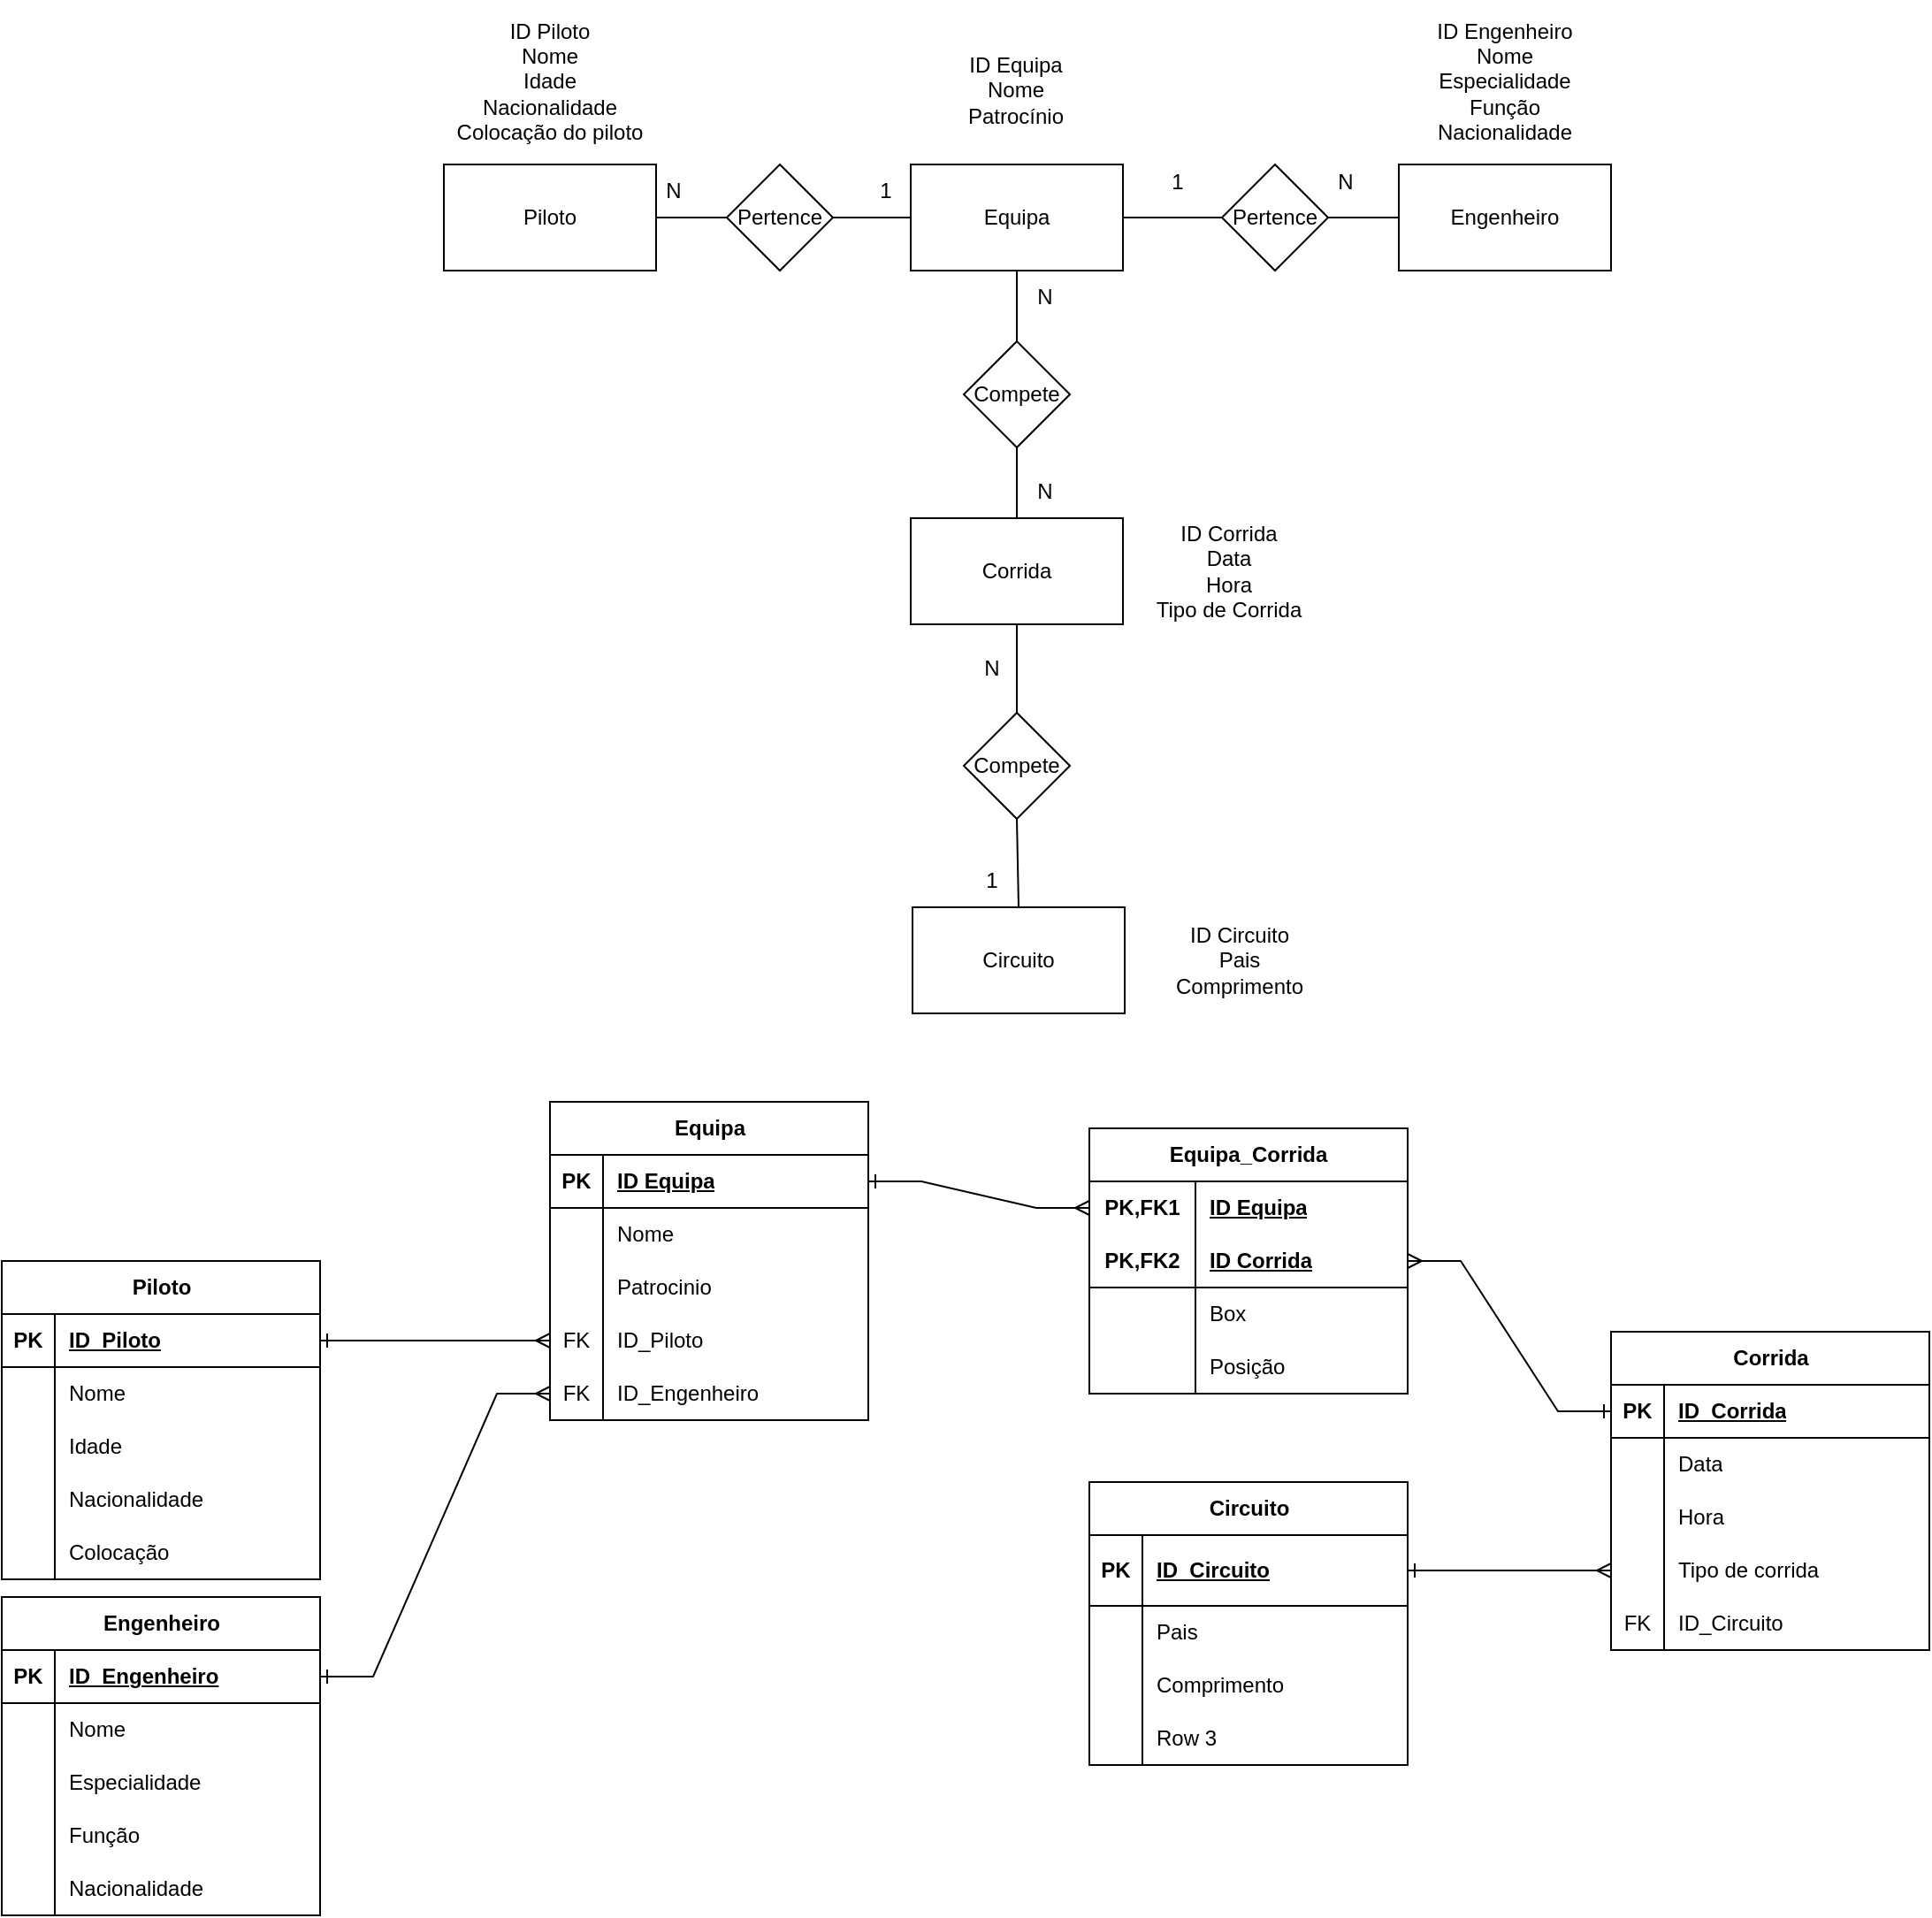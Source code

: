 <mxfile version="22.1.5" type="github">
  <diagram name="Página-1" id="63KD_Z2ERAdhirRp4aS2">
    <mxGraphModel dx="2261" dy="1919" grid="1" gridSize="10" guides="1" tooltips="1" connect="1" arrows="1" fold="1" page="1" pageScale="1" pageWidth="827" pageHeight="1169" math="0" shadow="0">
      <root>
        <mxCell id="0" />
        <mxCell id="1" parent="0" />
        <mxCell id="pCP6M3RkXM68mH_TWwvV-1" value="Engenheiro" style="rounded=0;whiteSpace=wrap;html=1;" parent="1" vertex="1">
          <mxGeometry x="630" y="40" width="120" height="60" as="geometry" />
        </mxCell>
        <mxCell id="pCP6M3RkXM68mH_TWwvV-2" value="Circuito" style="rounded=0;whiteSpace=wrap;html=1;" parent="1" vertex="1">
          <mxGeometry x="355" y="460" width="120" height="60" as="geometry" />
        </mxCell>
        <mxCell id="pCP6M3RkXM68mH_TWwvV-3" value="Equipa" style="rounded=0;whiteSpace=wrap;html=1;" parent="1" vertex="1">
          <mxGeometry x="354" y="40" width="120" height="60" as="geometry" />
        </mxCell>
        <mxCell id="pCP6M3RkXM68mH_TWwvV-4" value="Piloto" style="rounded=0;whiteSpace=wrap;html=1;" parent="1" vertex="1">
          <mxGeometry x="90" y="40" width="120" height="60" as="geometry" />
        </mxCell>
        <mxCell id="pCP6M3RkXM68mH_TWwvV-6" value="" style="endArrow=none;html=1;rounded=0;exitX=1;exitY=0.5;exitDx=0;exitDy=0;entryX=0;entryY=0.5;entryDx=0;entryDy=0;" parent="1" source="pCP6M3RkXM68mH_TWwvV-11" target="pCP6M3RkXM68mH_TWwvV-3" edge="1">
          <mxGeometry width="50" height="50" relative="1" as="geometry">
            <mxPoint x="390" y="320" as="sourcePoint" />
            <mxPoint x="440" y="270" as="targetPoint" />
          </mxGeometry>
        </mxCell>
        <mxCell id="pCP6M3RkXM68mH_TWwvV-7" value="" style="endArrow=none;html=1;rounded=0;exitX=0;exitY=0.5;exitDx=0;exitDy=0;entryX=1;entryY=0.5;entryDx=0;entryDy=0;" parent="1" source="pCP6M3RkXM68mH_TWwvV-12" target="pCP6M3RkXM68mH_TWwvV-3" edge="1">
          <mxGeometry width="50" height="50" relative="1" as="geometry">
            <mxPoint x="230" y="440" as="sourcePoint" />
            <mxPoint x="280" y="390" as="targetPoint" />
          </mxGeometry>
        </mxCell>
        <mxCell id="pCP6M3RkXM68mH_TWwvV-9" value="" style="endArrow=none;html=1;rounded=0;entryX=0;entryY=0.5;entryDx=0;entryDy=0;exitX=1;exitY=0.5;exitDx=0;exitDy=0;" parent="1" source="pCP6M3RkXM68mH_TWwvV-12" target="pCP6M3RkXM68mH_TWwvV-1" edge="1">
          <mxGeometry width="50" height="50" relative="1" as="geometry">
            <mxPoint x="140" y="480" as="sourcePoint" />
            <mxPoint x="190" y="430" as="targetPoint" />
          </mxGeometry>
        </mxCell>
        <mxCell id="pCP6M3RkXM68mH_TWwvV-11" value="Pertence" style="rhombus;whiteSpace=wrap;html=1;" parent="1" vertex="1">
          <mxGeometry x="250" y="40" width="60" height="60" as="geometry" />
        </mxCell>
        <mxCell id="pCP6M3RkXM68mH_TWwvV-12" value="Pertence" style="rhombus;whiteSpace=wrap;html=1;" parent="1" vertex="1">
          <mxGeometry x="530" y="40" width="60" height="60" as="geometry" />
        </mxCell>
        <mxCell id="pCP6M3RkXM68mH_TWwvV-13" value="N" style="text;html=1;strokeColor=none;fillColor=none;align=center;verticalAlign=middle;whiteSpace=wrap;rounded=0;" parent="1" vertex="1">
          <mxGeometry x="570" y="35" width="60" height="30" as="geometry" />
        </mxCell>
        <mxCell id="pCP6M3RkXM68mH_TWwvV-14" value="1" style="text;html=1;strokeColor=none;fillColor=none;align=center;verticalAlign=middle;whiteSpace=wrap;rounded=0;" parent="1" vertex="1">
          <mxGeometry x="475" y="35" width="60" height="30" as="geometry" />
        </mxCell>
        <mxCell id="pCP6M3RkXM68mH_TWwvV-35" value="" style="endArrow=none;html=1;rounded=0;entryX=1;entryY=0.5;entryDx=0;entryDy=0;exitX=0;exitY=0.5;exitDx=0;exitDy=0;" parent="1" source="pCP6M3RkXM68mH_TWwvV-11" target="pCP6M3RkXM68mH_TWwvV-4" edge="1">
          <mxGeometry width="50" height="50" relative="1" as="geometry">
            <mxPoint x="294" y="130" as="sourcePoint" />
            <mxPoint x="250" y="130" as="targetPoint" />
          </mxGeometry>
        </mxCell>
        <mxCell id="pCP6M3RkXM68mH_TWwvV-15" value="N" style="text;html=1;strokeColor=none;fillColor=none;align=center;verticalAlign=middle;whiteSpace=wrap;rounded=0;" parent="1" vertex="1">
          <mxGeometry x="190" y="40" width="60" height="30" as="geometry" />
        </mxCell>
        <mxCell id="pCP6M3RkXM68mH_TWwvV-49" value="N" style="text;html=1;strokeColor=none;fillColor=none;align=center;verticalAlign=middle;whiteSpace=wrap;rounded=0;" parent="1" vertex="1">
          <mxGeometry x="400" y="210" width="60" height="30" as="geometry" />
        </mxCell>
        <mxCell id="pCP6M3RkXM68mH_TWwvV-53" value="1" style="text;html=1;strokeColor=none;fillColor=none;align=center;verticalAlign=middle;whiteSpace=wrap;rounded=0;" parent="1" vertex="1">
          <mxGeometry x="310" y="40" width="60" height="30" as="geometry" />
        </mxCell>
        <mxCell id="pCP6M3RkXM68mH_TWwvV-54" value="Corrida" style="rounded=0;whiteSpace=wrap;html=1;" parent="1" vertex="1">
          <mxGeometry x="354" y="240" width="120" height="60" as="geometry" />
        </mxCell>
        <mxCell id="pCP6M3RkXM68mH_TWwvV-55" value="Compete" style="rhombus;whiteSpace=wrap;html=1;" parent="1" vertex="1">
          <mxGeometry x="384" y="140" width="60" height="60" as="geometry" />
        </mxCell>
        <mxCell id="pCP6M3RkXM68mH_TWwvV-56" value="" style="endArrow=none;html=1;rounded=0;entryX=0.5;entryY=1;entryDx=0;entryDy=0;exitX=0.5;exitY=0;exitDx=0;exitDy=0;" parent="1" source="pCP6M3RkXM68mH_TWwvV-55" target="pCP6M3RkXM68mH_TWwvV-3" edge="1">
          <mxGeometry width="50" height="50" relative="1" as="geometry">
            <mxPoint x="396" y="410" as="sourcePoint" />
            <mxPoint x="446" y="360" as="targetPoint" />
          </mxGeometry>
        </mxCell>
        <mxCell id="pCP6M3RkXM68mH_TWwvV-57" value="" style="endArrow=none;html=1;rounded=0;entryX=0.5;entryY=1;entryDx=0;entryDy=0;exitX=0.5;exitY=0;exitDx=0;exitDy=0;" parent="1" source="pCP6M3RkXM68mH_TWwvV-54" target="pCP6M3RkXM68mH_TWwvV-55" edge="1">
          <mxGeometry width="50" height="50" relative="1" as="geometry">
            <mxPoint x="390" y="410" as="sourcePoint" />
            <mxPoint x="440" y="360" as="targetPoint" />
          </mxGeometry>
        </mxCell>
        <mxCell id="pCP6M3RkXM68mH_TWwvV-60" value="N" style="text;html=1;strokeColor=none;fillColor=none;align=center;verticalAlign=middle;whiteSpace=wrap;rounded=0;" parent="1" vertex="1">
          <mxGeometry x="400" y="100" width="60" height="30" as="geometry" />
        </mxCell>
        <mxCell id="pCP6M3RkXM68mH_TWwvV-69" value="Equipa" style="shape=table;startSize=30;container=1;collapsible=1;childLayout=tableLayout;fixedRows=1;rowLines=0;fontStyle=1;align=center;resizeLast=1;html=1;" parent="1" vertex="1">
          <mxGeometry x="150" y="570" width="180" height="180" as="geometry" />
        </mxCell>
        <mxCell id="pCP6M3RkXM68mH_TWwvV-70" value="" style="shape=tableRow;horizontal=0;startSize=0;swimlaneHead=0;swimlaneBody=0;fillColor=none;collapsible=0;dropTarget=0;points=[[0,0.5],[1,0.5]];portConstraint=eastwest;top=0;left=0;right=0;bottom=1;" parent="pCP6M3RkXM68mH_TWwvV-69" vertex="1">
          <mxGeometry y="30" width="180" height="30" as="geometry" />
        </mxCell>
        <mxCell id="pCP6M3RkXM68mH_TWwvV-71" value="PK" style="shape=partialRectangle;connectable=0;fillColor=none;top=0;left=0;bottom=0;right=0;fontStyle=1;overflow=hidden;whiteSpace=wrap;html=1;" parent="pCP6M3RkXM68mH_TWwvV-70" vertex="1">
          <mxGeometry width="30" height="30" as="geometry">
            <mxRectangle width="30" height="30" as="alternateBounds" />
          </mxGeometry>
        </mxCell>
        <mxCell id="pCP6M3RkXM68mH_TWwvV-72" value="ID Equipa" style="shape=partialRectangle;connectable=0;fillColor=none;top=0;left=0;bottom=0;right=0;align=left;spacingLeft=6;fontStyle=5;overflow=hidden;whiteSpace=wrap;html=1;" parent="pCP6M3RkXM68mH_TWwvV-70" vertex="1">
          <mxGeometry x="30" width="150" height="30" as="geometry">
            <mxRectangle width="150" height="30" as="alternateBounds" />
          </mxGeometry>
        </mxCell>
        <mxCell id="pCP6M3RkXM68mH_TWwvV-73" value="" style="shape=tableRow;horizontal=0;startSize=0;swimlaneHead=0;swimlaneBody=0;fillColor=none;collapsible=0;dropTarget=0;points=[[0,0.5],[1,0.5]];portConstraint=eastwest;top=0;left=0;right=0;bottom=0;" parent="pCP6M3RkXM68mH_TWwvV-69" vertex="1">
          <mxGeometry y="60" width="180" height="30" as="geometry" />
        </mxCell>
        <mxCell id="pCP6M3RkXM68mH_TWwvV-74" value="" style="shape=partialRectangle;connectable=0;fillColor=none;top=0;left=0;bottom=0;right=0;editable=1;overflow=hidden;whiteSpace=wrap;html=1;" parent="pCP6M3RkXM68mH_TWwvV-73" vertex="1">
          <mxGeometry width="30" height="30" as="geometry">
            <mxRectangle width="30" height="30" as="alternateBounds" />
          </mxGeometry>
        </mxCell>
        <mxCell id="pCP6M3RkXM68mH_TWwvV-75" value="Nome" style="shape=partialRectangle;connectable=0;fillColor=none;top=0;left=0;bottom=0;right=0;align=left;spacingLeft=6;overflow=hidden;whiteSpace=wrap;html=1;" parent="pCP6M3RkXM68mH_TWwvV-73" vertex="1">
          <mxGeometry x="30" width="150" height="30" as="geometry">
            <mxRectangle width="150" height="30" as="alternateBounds" />
          </mxGeometry>
        </mxCell>
        <mxCell id="pCP6M3RkXM68mH_TWwvV-76" value="" style="shape=tableRow;horizontal=0;startSize=0;swimlaneHead=0;swimlaneBody=0;fillColor=none;collapsible=0;dropTarget=0;points=[[0,0.5],[1,0.5]];portConstraint=eastwest;top=0;left=0;right=0;bottom=0;" parent="pCP6M3RkXM68mH_TWwvV-69" vertex="1">
          <mxGeometry y="90" width="180" height="30" as="geometry" />
        </mxCell>
        <mxCell id="pCP6M3RkXM68mH_TWwvV-77" value="" style="shape=partialRectangle;connectable=0;fillColor=none;top=0;left=0;bottom=0;right=0;editable=1;overflow=hidden;whiteSpace=wrap;html=1;" parent="pCP6M3RkXM68mH_TWwvV-76" vertex="1">
          <mxGeometry width="30" height="30" as="geometry">
            <mxRectangle width="30" height="30" as="alternateBounds" />
          </mxGeometry>
        </mxCell>
        <mxCell id="pCP6M3RkXM68mH_TWwvV-78" value="Patrocinio" style="shape=partialRectangle;connectable=0;fillColor=none;top=0;left=0;bottom=0;right=0;align=left;spacingLeft=6;overflow=hidden;whiteSpace=wrap;html=1;" parent="pCP6M3RkXM68mH_TWwvV-76" vertex="1">
          <mxGeometry x="30" width="150" height="30" as="geometry">
            <mxRectangle width="150" height="30" as="alternateBounds" />
          </mxGeometry>
        </mxCell>
        <mxCell id="ZjFqLfCI7dcGO9Yew3rN-124" style="shape=tableRow;horizontal=0;startSize=0;swimlaneHead=0;swimlaneBody=0;fillColor=none;collapsible=0;dropTarget=0;points=[[0,0.5],[1,0.5]];portConstraint=eastwest;top=0;left=0;right=0;bottom=0;" parent="pCP6M3RkXM68mH_TWwvV-69" vertex="1">
          <mxGeometry y="120" width="180" height="30" as="geometry" />
        </mxCell>
        <mxCell id="ZjFqLfCI7dcGO9Yew3rN-125" value="FK" style="shape=partialRectangle;connectable=0;fillColor=none;top=0;left=0;bottom=0;right=0;editable=1;overflow=hidden;whiteSpace=wrap;html=1;" parent="ZjFqLfCI7dcGO9Yew3rN-124" vertex="1">
          <mxGeometry width="30" height="30" as="geometry">
            <mxRectangle width="30" height="30" as="alternateBounds" />
          </mxGeometry>
        </mxCell>
        <mxCell id="ZjFqLfCI7dcGO9Yew3rN-126" value="ID_Piloto" style="shape=partialRectangle;connectable=0;fillColor=none;top=0;left=0;bottom=0;right=0;align=left;spacingLeft=6;overflow=hidden;whiteSpace=wrap;html=1;" parent="ZjFqLfCI7dcGO9Yew3rN-124" vertex="1">
          <mxGeometry x="30" width="150" height="30" as="geometry">
            <mxRectangle width="150" height="30" as="alternateBounds" />
          </mxGeometry>
        </mxCell>
        <mxCell id="ZjFqLfCI7dcGO9Yew3rN-127" style="shape=tableRow;horizontal=0;startSize=0;swimlaneHead=0;swimlaneBody=0;fillColor=none;collapsible=0;dropTarget=0;points=[[0,0.5],[1,0.5]];portConstraint=eastwest;top=0;left=0;right=0;bottom=0;" parent="pCP6M3RkXM68mH_TWwvV-69" vertex="1">
          <mxGeometry y="150" width="180" height="30" as="geometry" />
        </mxCell>
        <mxCell id="ZjFqLfCI7dcGO9Yew3rN-128" value="FK" style="shape=partialRectangle;connectable=0;fillColor=none;top=0;left=0;bottom=0;right=0;editable=1;overflow=hidden;whiteSpace=wrap;html=1;" parent="ZjFqLfCI7dcGO9Yew3rN-127" vertex="1">
          <mxGeometry width="30" height="30" as="geometry">
            <mxRectangle width="30" height="30" as="alternateBounds" />
          </mxGeometry>
        </mxCell>
        <mxCell id="ZjFqLfCI7dcGO9Yew3rN-129" value="ID_Engenheiro" style="shape=partialRectangle;connectable=0;fillColor=none;top=0;left=0;bottom=0;right=0;align=left;spacingLeft=6;overflow=hidden;whiteSpace=wrap;html=1;" parent="ZjFqLfCI7dcGO9Yew3rN-127" vertex="1">
          <mxGeometry x="30" width="150" height="30" as="geometry">
            <mxRectangle width="150" height="30" as="alternateBounds" />
          </mxGeometry>
        </mxCell>
        <mxCell id="pCP6M3RkXM68mH_TWwvV-82" value="Compete" style="rhombus;whiteSpace=wrap;html=1;" parent="1" vertex="1">
          <mxGeometry x="384" y="350" width="60" height="60" as="geometry" />
        </mxCell>
        <mxCell id="pCP6M3RkXM68mH_TWwvV-84" value="" style="endArrow=none;html=1;rounded=0;entryX=0.5;entryY=1;entryDx=0;entryDy=0;exitX=0.5;exitY=0;exitDx=0;exitDy=0;" parent="1" source="pCP6M3RkXM68mH_TWwvV-2" target="pCP6M3RkXM68mH_TWwvV-82" edge="1">
          <mxGeometry width="50" height="50" relative="1" as="geometry">
            <mxPoint x="610" y="210" as="sourcePoint" />
            <mxPoint x="484" y="250" as="targetPoint" />
          </mxGeometry>
        </mxCell>
        <mxCell id="pCP6M3RkXM68mH_TWwvV-86" value="1" style="text;html=1;strokeColor=none;fillColor=none;align=center;verticalAlign=middle;whiteSpace=wrap;rounded=0;" parent="1" vertex="1">
          <mxGeometry x="370" y="430" width="60" height="30" as="geometry" />
        </mxCell>
        <mxCell id="pCP6M3RkXM68mH_TWwvV-87" value="" style="endArrow=none;html=1;rounded=0;exitX=0.5;exitY=0;exitDx=0;exitDy=0;entryX=0.5;entryY=1;entryDx=0;entryDy=0;" parent="1" source="pCP6M3RkXM68mH_TWwvV-82" target="pCP6M3RkXM68mH_TWwvV-54" edge="1">
          <mxGeometry width="50" height="50" relative="1" as="geometry">
            <mxPoint x="520" y="240" as="sourcePoint" />
            <mxPoint x="474" y="240" as="targetPoint" />
          </mxGeometry>
        </mxCell>
        <mxCell id="pCP6M3RkXM68mH_TWwvV-85" value="N" style="text;html=1;strokeColor=none;fillColor=none;align=center;verticalAlign=middle;whiteSpace=wrap;rounded=0;" parent="1" vertex="1">
          <mxGeometry x="370" y="310" width="60" height="30" as="geometry" />
        </mxCell>
        <mxCell id="ZjFqLfCI7dcGO9Yew3rN-14" value="Corrida" style="shape=table;startSize=30;container=1;collapsible=1;childLayout=tableLayout;fixedRows=1;rowLines=0;fontStyle=1;align=center;resizeLast=1;html=1;" parent="1" vertex="1">
          <mxGeometry x="750" y="700" width="180" height="180" as="geometry" />
        </mxCell>
        <mxCell id="ZjFqLfCI7dcGO9Yew3rN-15" value="" style="shape=tableRow;horizontal=0;startSize=0;swimlaneHead=0;swimlaneBody=0;fillColor=none;collapsible=0;dropTarget=0;points=[[0,0.5],[1,0.5]];portConstraint=eastwest;top=0;left=0;right=0;bottom=1;" parent="ZjFqLfCI7dcGO9Yew3rN-14" vertex="1">
          <mxGeometry y="30" width="180" height="30" as="geometry" />
        </mxCell>
        <mxCell id="ZjFqLfCI7dcGO9Yew3rN-16" value="PK" style="shape=partialRectangle;connectable=0;fillColor=none;top=0;left=0;bottom=0;right=0;fontStyle=1;overflow=hidden;whiteSpace=wrap;html=1;" parent="ZjFqLfCI7dcGO9Yew3rN-15" vertex="1">
          <mxGeometry width="30" height="30" as="geometry">
            <mxRectangle width="30" height="30" as="alternateBounds" />
          </mxGeometry>
        </mxCell>
        <mxCell id="ZjFqLfCI7dcGO9Yew3rN-17" value="ID_Corrida" style="shape=partialRectangle;connectable=0;fillColor=none;top=0;left=0;bottom=0;right=0;align=left;spacingLeft=6;fontStyle=5;overflow=hidden;whiteSpace=wrap;html=1;" parent="ZjFqLfCI7dcGO9Yew3rN-15" vertex="1">
          <mxGeometry x="30" width="150" height="30" as="geometry">
            <mxRectangle width="150" height="30" as="alternateBounds" />
          </mxGeometry>
        </mxCell>
        <mxCell id="ZjFqLfCI7dcGO9Yew3rN-18" value="" style="shape=tableRow;horizontal=0;startSize=0;swimlaneHead=0;swimlaneBody=0;fillColor=none;collapsible=0;dropTarget=0;points=[[0,0.5],[1,0.5]];portConstraint=eastwest;top=0;left=0;right=0;bottom=0;" parent="ZjFqLfCI7dcGO9Yew3rN-14" vertex="1">
          <mxGeometry y="60" width="180" height="30" as="geometry" />
        </mxCell>
        <mxCell id="ZjFqLfCI7dcGO9Yew3rN-19" value="" style="shape=partialRectangle;connectable=0;fillColor=none;top=0;left=0;bottom=0;right=0;editable=1;overflow=hidden;whiteSpace=wrap;html=1;" parent="ZjFqLfCI7dcGO9Yew3rN-18" vertex="1">
          <mxGeometry width="30" height="30" as="geometry">
            <mxRectangle width="30" height="30" as="alternateBounds" />
          </mxGeometry>
        </mxCell>
        <mxCell id="ZjFqLfCI7dcGO9Yew3rN-20" value="Data" style="shape=partialRectangle;connectable=0;fillColor=none;top=0;left=0;bottom=0;right=0;align=left;spacingLeft=6;overflow=hidden;whiteSpace=wrap;html=1;" parent="ZjFqLfCI7dcGO9Yew3rN-18" vertex="1">
          <mxGeometry x="30" width="150" height="30" as="geometry">
            <mxRectangle width="150" height="30" as="alternateBounds" />
          </mxGeometry>
        </mxCell>
        <mxCell id="ZjFqLfCI7dcGO9Yew3rN-21" value="" style="shape=tableRow;horizontal=0;startSize=0;swimlaneHead=0;swimlaneBody=0;fillColor=none;collapsible=0;dropTarget=0;points=[[0,0.5],[1,0.5]];portConstraint=eastwest;top=0;left=0;right=0;bottom=0;" parent="ZjFqLfCI7dcGO9Yew3rN-14" vertex="1">
          <mxGeometry y="90" width="180" height="30" as="geometry" />
        </mxCell>
        <mxCell id="ZjFqLfCI7dcGO9Yew3rN-22" value="" style="shape=partialRectangle;connectable=0;fillColor=none;top=0;left=0;bottom=0;right=0;editable=1;overflow=hidden;whiteSpace=wrap;html=1;" parent="ZjFqLfCI7dcGO9Yew3rN-21" vertex="1">
          <mxGeometry width="30" height="30" as="geometry">
            <mxRectangle width="30" height="30" as="alternateBounds" />
          </mxGeometry>
        </mxCell>
        <mxCell id="ZjFqLfCI7dcGO9Yew3rN-23" value="Hora" style="shape=partialRectangle;connectable=0;fillColor=none;top=0;left=0;bottom=0;right=0;align=left;spacingLeft=6;overflow=hidden;whiteSpace=wrap;html=1;" parent="ZjFqLfCI7dcGO9Yew3rN-21" vertex="1">
          <mxGeometry x="30" width="150" height="30" as="geometry">
            <mxRectangle width="150" height="30" as="alternateBounds" />
          </mxGeometry>
        </mxCell>
        <mxCell id="ZjFqLfCI7dcGO9Yew3rN-134" style="shape=tableRow;horizontal=0;startSize=0;swimlaneHead=0;swimlaneBody=0;fillColor=none;collapsible=0;dropTarget=0;points=[[0,0.5],[1,0.5]];portConstraint=eastwest;top=0;left=0;right=0;bottom=0;" parent="ZjFqLfCI7dcGO9Yew3rN-14" vertex="1">
          <mxGeometry y="120" width="180" height="30" as="geometry" />
        </mxCell>
        <mxCell id="ZjFqLfCI7dcGO9Yew3rN-135" value="" style="shape=partialRectangle;connectable=0;fillColor=none;top=0;left=0;bottom=0;right=0;editable=1;overflow=hidden;whiteSpace=wrap;html=1;" parent="ZjFqLfCI7dcGO9Yew3rN-134" vertex="1">
          <mxGeometry width="30" height="30" as="geometry">
            <mxRectangle width="30" height="30" as="alternateBounds" />
          </mxGeometry>
        </mxCell>
        <mxCell id="ZjFqLfCI7dcGO9Yew3rN-136" value="Tipo de corrida" style="shape=partialRectangle;connectable=0;fillColor=none;top=0;left=0;bottom=0;right=0;align=left;spacingLeft=6;overflow=hidden;whiteSpace=wrap;html=1;" parent="ZjFqLfCI7dcGO9Yew3rN-134" vertex="1">
          <mxGeometry x="30" width="150" height="30" as="geometry">
            <mxRectangle width="150" height="30" as="alternateBounds" />
          </mxGeometry>
        </mxCell>
        <mxCell id="ZjFqLfCI7dcGO9Yew3rN-172" style="shape=tableRow;horizontal=0;startSize=0;swimlaneHead=0;swimlaneBody=0;fillColor=none;collapsible=0;dropTarget=0;points=[[0,0.5],[1,0.5]];portConstraint=eastwest;top=0;left=0;right=0;bottom=0;" parent="ZjFqLfCI7dcGO9Yew3rN-14" vertex="1">
          <mxGeometry y="150" width="180" height="30" as="geometry" />
        </mxCell>
        <mxCell id="ZjFqLfCI7dcGO9Yew3rN-173" style="shape=partialRectangle;connectable=0;fillColor=none;top=0;left=0;bottom=0;right=0;editable=1;overflow=hidden;whiteSpace=wrap;html=1;" parent="ZjFqLfCI7dcGO9Yew3rN-172" vertex="1">
          <mxGeometry width="30" height="30" as="geometry">
            <mxRectangle width="30" height="30" as="alternateBounds" />
          </mxGeometry>
        </mxCell>
        <mxCell id="ZjFqLfCI7dcGO9Yew3rN-174" style="shape=partialRectangle;connectable=0;fillColor=none;top=0;left=0;bottom=0;right=0;align=left;spacingLeft=6;overflow=hidden;whiteSpace=wrap;html=1;" parent="ZjFqLfCI7dcGO9Yew3rN-172" vertex="1">
          <mxGeometry x="30" width="150" height="30" as="geometry">
            <mxRectangle width="150" height="30" as="alternateBounds" />
          </mxGeometry>
        </mxCell>
        <mxCell id="ZjFqLfCI7dcGO9Yew3rN-40" value="Piloto" style="shape=table;startSize=30;container=1;collapsible=1;childLayout=tableLayout;fixedRows=1;rowLines=0;fontStyle=1;align=center;resizeLast=1;html=1;" parent="1" vertex="1">
          <mxGeometry x="-160" y="660" width="180" height="180" as="geometry" />
        </mxCell>
        <mxCell id="ZjFqLfCI7dcGO9Yew3rN-41" value="" style="shape=tableRow;horizontal=0;startSize=0;swimlaneHead=0;swimlaneBody=0;fillColor=none;collapsible=0;dropTarget=0;points=[[0,0.5],[1,0.5]];portConstraint=eastwest;top=0;left=0;right=0;bottom=1;" parent="ZjFqLfCI7dcGO9Yew3rN-40" vertex="1">
          <mxGeometry y="30" width="180" height="30" as="geometry" />
        </mxCell>
        <mxCell id="ZjFqLfCI7dcGO9Yew3rN-42" value="PK" style="shape=partialRectangle;connectable=0;fillColor=none;top=0;left=0;bottom=0;right=0;fontStyle=1;overflow=hidden;whiteSpace=wrap;html=1;" parent="ZjFqLfCI7dcGO9Yew3rN-41" vertex="1">
          <mxGeometry width="30" height="30" as="geometry">
            <mxRectangle width="30" height="30" as="alternateBounds" />
          </mxGeometry>
        </mxCell>
        <mxCell id="ZjFqLfCI7dcGO9Yew3rN-43" value="ID_Piloto" style="shape=partialRectangle;connectable=0;fillColor=none;top=0;left=0;bottom=0;right=0;align=left;spacingLeft=6;fontStyle=5;overflow=hidden;whiteSpace=wrap;html=1;" parent="ZjFqLfCI7dcGO9Yew3rN-41" vertex="1">
          <mxGeometry x="30" width="150" height="30" as="geometry">
            <mxRectangle width="150" height="30" as="alternateBounds" />
          </mxGeometry>
        </mxCell>
        <mxCell id="ZjFqLfCI7dcGO9Yew3rN-44" value="" style="shape=tableRow;horizontal=0;startSize=0;swimlaneHead=0;swimlaneBody=0;fillColor=none;collapsible=0;dropTarget=0;points=[[0,0.5],[1,0.5]];portConstraint=eastwest;top=0;left=0;right=0;bottom=0;" parent="ZjFqLfCI7dcGO9Yew3rN-40" vertex="1">
          <mxGeometry y="60" width="180" height="30" as="geometry" />
        </mxCell>
        <mxCell id="ZjFqLfCI7dcGO9Yew3rN-45" value="" style="shape=partialRectangle;connectable=0;fillColor=none;top=0;left=0;bottom=0;right=0;editable=1;overflow=hidden;whiteSpace=wrap;html=1;" parent="ZjFqLfCI7dcGO9Yew3rN-44" vertex="1">
          <mxGeometry width="30" height="30" as="geometry">
            <mxRectangle width="30" height="30" as="alternateBounds" />
          </mxGeometry>
        </mxCell>
        <mxCell id="ZjFqLfCI7dcGO9Yew3rN-46" value="Nome" style="shape=partialRectangle;connectable=0;fillColor=none;top=0;left=0;bottom=0;right=0;align=left;spacingLeft=6;overflow=hidden;whiteSpace=wrap;html=1;" parent="ZjFqLfCI7dcGO9Yew3rN-44" vertex="1">
          <mxGeometry x="30" width="150" height="30" as="geometry">
            <mxRectangle width="150" height="30" as="alternateBounds" />
          </mxGeometry>
        </mxCell>
        <mxCell id="ZjFqLfCI7dcGO9Yew3rN-47" value="" style="shape=tableRow;horizontal=0;startSize=0;swimlaneHead=0;swimlaneBody=0;fillColor=none;collapsible=0;dropTarget=0;points=[[0,0.5],[1,0.5]];portConstraint=eastwest;top=0;left=0;right=0;bottom=0;" parent="ZjFqLfCI7dcGO9Yew3rN-40" vertex="1">
          <mxGeometry y="90" width="180" height="30" as="geometry" />
        </mxCell>
        <mxCell id="ZjFqLfCI7dcGO9Yew3rN-48" value="" style="shape=partialRectangle;connectable=0;fillColor=none;top=0;left=0;bottom=0;right=0;editable=1;overflow=hidden;whiteSpace=wrap;html=1;" parent="ZjFqLfCI7dcGO9Yew3rN-47" vertex="1">
          <mxGeometry width="30" height="30" as="geometry">
            <mxRectangle width="30" height="30" as="alternateBounds" />
          </mxGeometry>
        </mxCell>
        <mxCell id="ZjFqLfCI7dcGO9Yew3rN-49" value="Idade" style="shape=partialRectangle;connectable=0;fillColor=none;top=0;left=0;bottom=0;right=0;align=left;spacingLeft=6;overflow=hidden;whiteSpace=wrap;html=1;" parent="ZjFqLfCI7dcGO9Yew3rN-47" vertex="1">
          <mxGeometry x="30" width="150" height="30" as="geometry">
            <mxRectangle width="150" height="30" as="alternateBounds" />
          </mxGeometry>
        </mxCell>
        <mxCell id="ZjFqLfCI7dcGO9Yew3rN-50" value="" style="shape=tableRow;horizontal=0;startSize=0;swimlaneHead=0;swimlaneBody=0;fillColor=none;collapsible=0;dropTarget=0;points=[[0,0.5],[1,0.5]];portConstraint=eastwest;top=0;left=0;right=0;bottom=0;" parent="ZjFqLfCI7dcGO9Yew3rN-40" vertex="1">
          <mxGeometry y="120" width="180" height="30" as="geometry" />
        </mxCell>
        <mxCell id="ZjFqLfCI7dcGO9Yew3rN-51" value="" style="shape=partialRectangle;connectable=0;fillColor=none;top=0;left=0;bottom=0;right=0;editable=1;overflow=hidden;whiteSpace=wrap;html=1;" parent="ZjFqLfCI7dcGO9Yew3rN-50" vertex="1">
          <mxGeometry width="30" height="30" as="geometry">
            <mxRectangle width="30" height="30" as="alternateBounds" />
          </mxGeometry>
        </mxCell>
        <mxCell id="ZjFqLfCI7dcGO9Yew3rN-52" value="Nacionalidade" style="shape=partialRectangle;connectable=0;fillColor=none;top=0;left=0;bottom=0;right=0;align=left;spacingLeft=6;overflow=hidden;whiteSpace=wrap;html=1;" parent="ZjFqLfCI7dcGO9Yew3rN-50" vertex="1">
          <mxGeometry x="30" width="150" height="30" as="geometry">
            <mxRectangle width="150" height="30" as="alternateBounds" />
          </mxGeometry>
        </mxCell>
        <mxCell id="ZjFqLfCI7dcGO9Yew3rN-115" style="shape=tableRow;horizontal=0;startSize=0;swimlaneHead=0;swimlaneBody=0;fillColor=none;collapsible=0;dropTarget=0;points=[[0,0.5],[1,0.5]];portConstraint=eastwest;top=0;left=0;right=0;bottom=0;" parent="ZjFqLfCI7dcGO9Yew3rN-40" vertex="1">
          <mxGeometry y="150" width="180" height="30" as="geometry" />
        </mxCell>
        <mxCell id="ZjFqLfCI7dcGO9Yew3rN-116" style="shape=partialRectangle;connectable=0;fillColor=none;top=0;left=0;bottom=0;right=0;editable=1;overflow=hidden;whiteSpace=wrap;html=1;" parent="ZjFqLfCI7dcGO9Yew3rN-115" vertex="1">
          <mxGeometry width="30" height="30" as="geometry">
            <mxRectangle width="30" height="30" as="alternateBounds" />
          </mxGeometry>
        </mxCell>
        <mxCell id="ZjFqLfCI7dcGO9Yew3rN-117" value="Colocação" style="shape=partialRectangle;connectable=0;fillColor=none;top=0;left=0;bottom=0;right=0;align=left;spacingLeft=6;overflow=hidden;whiteSpace=wrap;html=1;" parent="ZjFqLfCI7dcGO9Yew3rN-115" vertex="1">
          <mxGeometry x="30" width="150" height="30" as="geometry">
            <mxRectangle width="150" height="30" as="alternateBounds" />
          </mxGeometry>
        </mxCell>
        <mxCell id="ZjFqLfCI7dcGO9Yew3rN-66" value="Engenheiro" style="shape=table;startSize=30;container=1;collapsible=1;childLayout=tableLayout;fixedRows=1;rowLines=0;fontStyle=1;align=center;resizeLast=1;html=1;" parent="1" vertex="1">
          <mxGeometry x="-160" y="850" width="180" height="180" as="geometry" />
        </mxCell>
        <mxCell id="ZjFqLfCI7dcGO9Yew3rN-67" value="" style="shape=tableRow;horizontal=0;startSize=0;swimlaneHead=0;swimlaneBody=0;fillColor=none;collapsible=0;dropTarget=0;points=[[0,0.5],[1,0.5]];portConstraint=eastwest;top=0;left=0;right=0;bottom=1;" parent="ZjFqLfCI7dcGO9Yew3rN-66" vertex="1">
          <mxGeometry y="30" width="180" height="30" as="geometry" />
        </mxCell>
        <mxCell id="ZjFqLfCI7dcGO9Yew3rN-68" value="PK" style="shape=partialRectangle;connectable=0;fillColor=none;top=0;left=0;bottom=0;right=0;fontStyle=1;overflow=hidden;whiteSpace=wrap;html=1;" parent="ZjFqLfCI7dcGO9Yew3rN-67" vertex="1">
          <mxGeometry width="30" height="30" as="geometry">
            <mxRectangle width="30" height="30" as="alternateBounds" />
          </mxGeometry>
        </mxCell>
        <mxCell id="ZjFqLfCI7dcGO9Yew3rN-69" value="ID_Engenheiro" style="shape=partialRectangle;connectable=0;fillColor=none;top=0;left=0;bottom=0;right=0;align=left;spacingLeft=6;fontStyle=5;overflow=hidden;whiteSpace=wrap;html=1;" parent="ZjFqLfCI7dcGO9Yew3rN-67" vertex="1">
          <mxGeometry x="30" width="150" height="30" as="geometry">
            <mxRectangle width="150" height="30" as="alternateBounds" />
          </mxGeometry>
        </mxCell>
        <mxCell id="ZjFqLfCI7dcGO9Yew3rN-70" value="" style="shape=tableRow;horizontal=0;startSize=0;swimlaneHead=0;swimlaneBody=0;fillColor=none;collapsible=0;dropTarget=0;points=[[0,0.5],[1,0.5]];portConstraint=eastwest;top=0;left=0;right=0;bottom=0;" parent="ZjFqLfCI7dcGO9Yew3rN-66" vertex="1">
          <mxGeometry y="60" width="180" height="30" as="geometry" />
        </mxCell>
        <mxCell id="ZjFqLfCI7dcGO9Yew3rN-71" value="" style="shape=partialRectangle;connectable=0;fillColor=none;top=0;left=0;bottom=0;right=0;editable=1;overflow=hidden;whiteSpace=wrap;html=1;" parent="ZjFqLfCI7dcGO9Yew3rN-70" vertex="1">
          <mxGeometry width="30" height="30" as="geometry">
            <mxRectangle width="30" height="30" as="alternateBounds" />
          </mxGeometry>
        </mxCell>
        <mxCell id="ZjFqLfCI7dcGO9Yew3rN-72" value="Nome" style="shape=partialRectangle;connectable=0;fillColor=none;top=0;left=0;bottom=0;right=0;align=left;spacingLeft=6;overflow=hidden;whiteSpace=wrap;html=1;" parent="ZjFqLfCI7dcGO9Yew3rN-70" vertex="1">
          <mxGeometry x="30" width="150" height="30" as="geometry">
            <mxRectangle width="150" height="30" as="alternateBounds" />
          </mxGeometry>
        </mxCell>
        <mxCell id="ZjFqLfCI7dcGO9Yew3rN-73" value="" style="shape=tableRow;horizontal=0;startSize=0;swimlaneHead=0;swimlaneBody=0;fillColor=none;collapsible=0;dropTarget=0;points=[[0,0.5],[1,0.5]];portConstraint=eastwest;top=0;left=0;right=0;bottom=0;" parent="ZjFqLfCI7dcGO9Yew3rN-66" vertex="1">
          <mxGeometry y="90" width="180" height="30" as="geometry" />
        </mxCell>
        <mxCell id="ZjFqLfCI7dcGO9Yew3rN-74" value="" style="shape=partialRectangle;connectable=0;fillColor=none;top=0;left=0;bottom=0;right=0;editable=1;overflow=hidden;whiteSpace=wrap;html=1;" parent="ZjFqLfCI7dcGO9Yew3rN-73" vertex="1">
          <mxGeometry width="30" height="30" as="geometry">
            <mxRectangle width="30" height="30" as="alternateBounds" />
          </mxGeometry>
        </mxCell>
        <mxCell id="ZjFqLfCI7dcGO9Yew3rN-75" value="Especialidade" style="shape=partialRectangle;connectable=0;fillColor=none;top=0;left=0;bottom=0;right=0;align=left;spacingLeft=6;overflow=hidden;whiteSpace=wrap;html=1;" parent="ZjFqLfCI7dcGO9Yew3rN-73" vertex="1">
          <mxGeometry x="30" width="150" height="30" as="geometry">
            <mxRectangle width="150" height="30" as="alternateBounds" />
          </mxGeometry>
        </mxCell>
        <mxCell id="ZjFqLfCI7dcGO9Yew3rN-76" value="" style="shape=tableRow;horizontal=0;startSize=0;swimlaneHead=0;swimlaneBody=0;fillColor=none;collapsible=0;dropTarget=0;points=[[0,0.5],[1,0.5]];portConstraint=eastwest;top=0;left=0;right=0;bottom=0;" parent="ZjFqLfCI7dcGO9Yew3rN-66" vertex="1">
          <mxGeometry y="120" width="180" height="30" as="geometry" />
        </mxCell>
        <mxCell id="ZjFqLfCI7dcGO9Yew3rN-77" value="" style="shape=partialRectangle;connectable=0;fillColor=none;top=0;left=0;bottom=0;right=0;editable=1;overflow=hidden;whiteSpace=wrap;html=1;" parent="ZjFqLfCI7dcGO9Yew3rN-76" vertex="1">
          <mxGeometry width="30" height="30" as="geometry">
            <mxRectangle width="30" height="30" as="alternateBounds" />
          </mxGeometry>
        </mxCell>
        <mxCell id="ZjFqLfCI7dcGO9Yew3rN-78" value="Função" style="shape=partialRectangle;connectable=0;fillColor=none;top=0;left=0;bottom=0;right=0;align=left;spacingLeft=6;overflow=hidden;whiteSpace=wrap;html=1;" parent="ZjFqLfCI7dcGO9Yew3rN-76" vertex="1">
          <mxGeometry x="30" width="150" height="30" as="geometry">
            <mxRectangle width="150" height="30" as="alternateBounds" />
          </mxGeometry>
        </mxCell>
        <mxCell id="ZjFqLfCI7dcGO9Yew3rN-121" style="shape=tableRow;horizontal=0;startSize=0;swimlaneHead=0;swimlaneBody=0;fillColor=none;collapsible=0;dropTarget=0;points=[[0,0.5],[1,0.5]];portConstraint=eastwest;top=0;left=0;right=0;bottom=0;" parent="ZjFqLfCI7dcGO9Yew3rN-66" vertex="1">
          <mxGeometry y="150" width="180" height="30" as="geometry" />
        </mxCell>
        <mxCell id="ZjFqLfCI7dcGO9Yew3rN-122" style="shape=partialRectangle;connectable=0;fillColor=none;top=0;left=0;bottom=0;right=0;editable=1;overflow=hidden;whiteSpace=wrap;html=1;" parent="ZjFqLfCI7dcGO9Yew3rN-121" vertex="1">
          <mxGeometry width="30" height="30" as="geometry">
            <mxRectangle width="30" height="30" as="alternateBounds" />
          </mxGeometry>
        </mxCell>
        <mxCell id="ZjFqLfCI7dcGO9Yew3rN-123" value="Nacionalidade" style="shape=partialRectangle;connectable=0;fillColor=none;top=0;left=0;bottom=0;right=0;align=left;spacingLeft=6;overflow=hidden;whiteSpace=wrap;html=1;" parent="ZjFqLfCI7dcGO9Yew3rN-121" vertex="1">
          <mxGeometry x="30" width="150" height="30" as="geometry">
            <mxRectangle width="150" height="30" as="alternateBounds" />
          </mxGeometry>
        </mxCell>
        <mxCell id="ZjFqLfCI7dcGO9Yew3rN-79" value="Circuito" style="shape=table;startSize=30;container=1;collapsible=1;childLayout=tableLayout;fixedRows=1;rowLines=0;fontStyle=1;align=center;resizeLast=1;html=1;" parent="1" vertex="1">
          <mxGeometry x="455" y="785" width="180" height="160" as="geometry" />
        </mxCell>
        <mxCell id="ZjFqLfCI7dcGO9Yew3rN-80" value="" style="shape=tableRow;horizontal=0;startSize=0;swimlaneHead=0;swimlaneBody=0;fillColor=none;collapsible=0;dropTarget=0;points=[[0,0.5],[1,0.5]];portConstraint=eastwest;top=0;left=0;right=0;bottom=1;" parent="ZjFqLfCI7dcGO9Yew3rN-79" vertex="1">
          <mxGeometry y="30" width="180" height="40" as="geometry" />
        </mxCell>
        <mxCell id="ZjFqLfCI7dcGO9Yew3rN-81" value="PK" style="shape=partialRectangle;connectable=0;fillColor=none;top=0;left=0;bottom=0;right=0;fontStyle=1;overflow=hidden;whiteSpace=wrap;html=1;" parent="ZjFqLfCI7dcGO9Yew3rN-80" vertex="1">
          <mxGeometry width="30" height="40" as="geometry">
            <mxRectangle width="30" height="40" as="alternateBounds" />
          </mxGeometry>
        </mxCell>
        <mxCell id="ZjFqLfCI7dcGO9Yew3rN-82" value="ID_Circuito" style="shape=partialRectangle;connectable=0;fillColor=none;top=0;left=0;bottom=0;right=0;align=left;spacingLeft=6;fontStyle=5;overflow=hidden;whiteSpace=wrap;html=1;" parent="ZjFqLfCI7dcGO9Yew3rN-80" vertex="1">
          <mxGeometry x="30" width="150" height="40" as="geometry">
            <mxRectangle width="150" height="40" as="alternateBounds" />
          </mxGeometry>
        </mxCell>
        <mxCell id="ZjFqLfCI7dcGO9Yew3rN-83" value="" style="shape=tableRow;horizontal=0;startSize=0;swimlaneHead=0;swimlaneBody=0;fillColor=none;collapsible=0;dropTarget=0;points=[[0,0.5],[1,0.5]];portConstraint=eastwest;top=0;left=0;right=0;bottom=0;" parent="ZjFqLfCI7dcGO9Yew3rN-79" vertex="1">
          <mxGeometry y="70" width="180" height="30" as="geometry" />
        </mxCell>
        <mxCell id="ZjFqLfCI7dcGO9Yew3rN-84" value="" style="shape=partialRectangle;connectable=0;fillColor=none;top=0;left=0;bottom=0;right=0;editable=1;overflow=hidden;whiteSpace=wrap;html=1;" parent="ZjFqLfCI7dcGO9Yew3rN-83" vertex="1">
          <mxGeometry width="30" height="30" as="geometry">
            <mxRectangle width="30" height="30" as="alternateBounds" />
          </mxGeometry>
        </mxCell>
        <mxCell id="ZjFqLfCI7dcGO9Yew3rN-85" value="Pais" style="shape=partialRectangle;connectable=0;fillColor=none;top=0;left=0;bottom=0;right=0;align=left;spacingLeft=6;overflow=hidden;whiteSpace=wrap;html=1;" parent="ZjFqLfCI7dcGO9Yew3rN-83" vertex="1">
          <mxGeometry x="30" width="150" height="30" as="geometry">
            <mxRectangle width="150" height="30" as="alternateBounds" />
          </mxGeometry>
        </mxCell>
        <mxCell id="ZjFqLfCI7dcGO9Yew3rN-86" value="" style="shape=tableRow;horizontal=0;startSize=0;swimlaneHead=0;swimlaneBody=0;fillColor=none;collapsible=0;dropTarget=0;points=[[0,0.5],[1,0.5]];portConstraint=eastwest;top=0;left=0;right=0;bottom=0;" parent="ZjFqLfCI7dcGO9Yew3rN-79" vertex="1">
          <mxGeometry y="100" width="180" height="30" as="geometry" />
        </mxCell>
        <mxCell id="ZjFqLfCI7dcGO9Yew3rN-87" value="" style="shape=partialRectangle;connectable=0;fillColor=none;top=0;left=0;bottom=0;right=0;editable=1;overflow=hidden;whiteSpace=wrap;html=1;" parent="ZjFqLfCI7dcGO9Yew3rN-86" vertex="1">
          <mxGeometry width="30" height="30" as="geometry">
            <mxRectangle width="30" height="30" as="alternateBounds" />
          </mxGeometry>
        </mxCell>
        <mxCell id="ZjFqLfCI7dcGO9Yew3rN-88" value="Comprimento" style="shape=partialRectangle;connectable=0;fillColor=none;top=0;left=0;bottom=0;right=0;align=left;spacingLeft=6;overflow=hidden;whiteSpace=wrap;html=1;" parent="ZjFqLfCI7dcGO9Yew3rN-86" vertex="1">
          <mxGeometry x="30" width="150" height="30" as="geometry">
            <mxRectangle width="150" height="30" as="alternateBounds" />
          </mxGeometry>
        </mxCell>
        <mxCell id="ZjFqLfCI7dcGO9Yew3rN-89" value="" style="shape=tableRow;horizontal=0;startSize=0;swimlaneHead=0;swimlaneBody=0;fillColor=none;collapsible=0;dropTarget=0;points=[[0,0.5],[1,0.5]];portConstraint=eastwest;top=0;left=0;right=0;bottom=0;" parent="ZjFqLfCI7dcGO9Yew3rN-79" vertex="1">
          <mxGeometry y="130" width="180" height="30" as="geometry" />
        </mxCell>
        <mxCell id="ZjFqLfCI7dcGO9Yew3rN-90" value="" style="shape=partialRectangle;connectable=0;fillColor=none;top=0;left=0;bottom=0;right=0;editable=1;overflow=hidden;whiteSpace=wrap;html=1;" parent="ZjFqLfCI7dcGO9Yew3rN-89" vertex="1">
          <mxGeometry width="30" height="30" as="geometry">
            <mxRectangle width="30" height="30" as="alternateBounds" />
          </mxGeometry>
        </mxCell>
        <mxCell id="ZjFqLfCI7dcGO9Yew3rN-91" value="Row 3" style="shape=partialRectangle;connectable=0;fillColor=none;top=0;left=0;bottom=0;right=0;align=left;spacingLeft=6;overflow=hidden;whiteSpace=wrap;html=1;" parent="ZjFqLfCI7dcGO9Yew3rN-89" vertex="1">
          <mxGeometry x="30" width="150" height="30" as="geometry">
            <mxRectangle width="150" height="30" as="alternateBounds" />
          </mxGeometry>
        </mxCell>
        <mxCell id="ZjFqLfCI7dcGO9Yew3rN-92" value="ID Piloto&lt;br&gt;Nome&lt;br&gt;Idade&lt;br&gt;Nacionalidade&lt;br&gt;Colocação do piloto" style="text;html=1;strokeColor=none;fillColor=none;align=center;verticalAlign=middle;whiteSpace=wrap;rounded=0;" parent="1" vertex="1">
          <mxGeometry x="90" y="-52.5" width="120" height="90" as="geometry" />
        </mxCell>
        <mxCell id="ZjFqLfCI7dcGO9Yew3rN-93" value="ID Circuito&lt;br&gt;Pais&lt;br&gt;Comprimento" style="text;html=1;strokeColor=none;fillColor=none;align=center;verticalAlign=middle;whiteSpace=wrap;rounded=0;" parent="1" vertex="1">
          <mxGeometry x="480" y="452.5" width="120" height="75" as="geometry" />
        </mxCell>
        <mxCell id="ZjFqLfCI7dcGO9Yew3rN-94" value="ID Engenheiro&lt;br&gt;Nome&lt;br&gt;Especialidade&lt;br&gt;Função&lt;br&gt;Nacionalidade" style="text;html=1;strokeColor=none;fillColor=none;align=center;verticalAlign=middle;whiteSpace=wrap;rounded=0;" parent="1" vertex="1">
          <mxGeometry x="630" y="-50" width="120" height="85" as="geometry" />
        </mxCell>
        <mxCell id="ZjFqLfCI7dcGO9Yew3rN-95" value="ID Equipa&lt;br&gt;Nome&lt;br&gt;Patrocínio" style="text;html=1;strokeColor=none;fillColor=none;align=center;verticalAlign=middle;whiteSpace=wrap;rounded=0;" parent="1" vertex="1">
          <mxGeometry x="353" y="-42.5" width="121" height="80" as="geometry" />
        </mxCell>
        <mxCell id="ZjFqLfCI7dcGO9Yew3rN-97" value="ID Corrida&lt;br&gt;Data&lt;br&gt;Hora&lt;br&gt;Tipo de Corrida" style="text;html=1;strokeColor=none;fillColor=none;align=center;verticalAlign=middle;whiteSpace=wrap;rounded=0;" parent="1" vertex="1">
          <mxGeometry x="474" y="232.5" width="120" height="75" as="geometry" />
        </mxCell>
        <mxCell id="ZjFqLfCI7dcGO9Yew3rN-131" value="" style="edgeStyle=entityRelationEdgeStyle;fontSize=12;html=1;endArrow=ERone;endFill=0;startArrow=ERmany;rounded=0;startFill=0;entryX=1;entryY=0.5;entryDx=0;entryDy=0;exitX=0;exitY=0.5;exitDx=0;exitDy=0;" parent="1" source="ZjFqLfCI7dcGO9Yew3rN-127" target="ZjFqLfCI7dcGO9Yew3rN-67" edge="1">
          <mxGeometry width="100" height="100" relative="1" as="geometry">
            <mxPoint x="80" y="890" as="sourcePoint" />
            <mxPoint x="180" y="790" as="targetPoint" />
          </mxGeometry>
        </mxCell>
        <mxCell id="ZjFqLfCI7dcGO9Yew3rN-133" value="" style="edgeStyle=entityRelationEdgeStyle;fontSize=12;html=1;endArrow=ERone;endFill=0;startArrow=ERmany;rounded=0;startFill=0;entryX=1;entryY=0.5;entryDx=0;entryDy=0;exitX=0;exitY=0.5;exitDx=0;exitDy=0;" parent="1" source="ZjFqLfCI7dcGO9Yew3rN-124" target="ZjFqLfCI7dcGO9Yew3rN-41" edge="1">
          <mxGeometry width="100" height="100" relative="1" as="geometry">
            <mxPoint x="160" y="745" as="sourcePoint" />
            <mxPoint x="30" y="805" as="targetPoint" />
          </mxGeometry>
        </mxCell>
        <mxCell id="ZjFqLfCI7dcGO9Yew3rN-141" value="" style="edgeStyle=entityRelationEdgeStyle;fontSize=12;html=1;endArrow=ERone;endFill=0;startArrow=ERmany;rounded=0;startFill=0;entryX=1;entryY=0.5;entryDx=0;entryDy=0;exitX=0;exitY=0.5;exitDx=0;exitDy=0;" parent="1" source="ZjFqLfCI7dcGO9Yew3rN-134" target="ZjFqLfCI7dcGO9Yew3rN-80" edge="1">
          <mxGeometry width="100" height="100" relative="1" as="geometry">
            <mxPoint x="170" y="755" as="sourcePoint" />
            <mxPoint x="40" y="915" as="targetPoint" />
          </mxGeometry>
        </mxCell>
        <mxCell id="ZjFqLfCI7dcGO9Yew3rN-142" value="Equipa_Corrida" style="shape=table;startSize=30;container=1;collapsible=1;childLayout=tableLayout;fixedRows=1;rowLines=0;fontStyle=1;align=center;resizeLast=1;html=1;whiteSpace=wrap;" parent="1" vertex="1">
          <mxGeometry x="455" y="585" width="180" height="150" as="geometry" />
        </mxCell>
        <mxCell id="ZjFqLfCI7dcGO9Yew3rN-143" value="" style="shape=tableRow;horizontal=0;startSize=0;swimlaneHead=0;swimlaneBody=0;fillColor=none;collapsible=0;dropTarget=0;points=[[0,0.5],[1,0.5]];portConstraint=eastwest;top=0;left=0;right=0;bottom=0;html=1;" parent="ZjFqLfCI7dcGO9Yew3rN-142" vertex="1">
          <mxGeometry y="30" width="180" height="30" as="geometry" />
        </mxCell>
        <mxCell id="ZjFqLfCI7dcGO9Yew3rN-144" value="PK,FK1" style="shape=partialRectangle;connectable=0;fillColor=none;top=0;left=0;bottom=0;right=0;fontStyle=1;overflow=hidden;html=1;whiteSpace=wrap;" parent="ZjFqLfCI7dcGO9Yew3rN-143" vertex="1">
          <mxGeometry width="60" height="30" as="geometry">
            <mxRectangle width="60" height="30" as="alternateBounds" />
          </mxGeometry>
        </mxCell>
        <mxCell id="ZjFqLfCI7dcGO9Yew3rN-145" value="ID Equipa" style="shape=partialRectangle;connectable=0;fillColor=none;top=0;left=0;bottom=0;right=0;align=left;spacingLeft=6;fontStyle=5;overflow=hidden;html=1;whiteSpace=wrap;" parent="ZjFqLfCI7dcGO9Yew3rN-143" vertex="1">
          <mxGeometry x="60" width="120" height="30" as="geometry">
            <mxRectangle width="120" height="30" as="alternateBounds" />
          </mxGeometry>
        </mxCell>
        <mxCell id="ZjFqLfCI7dcGO9Yew3rN-146" value="" style="shape=tableRow;horizontal=0;startSize=0;swimlaneHead=0;swimlaneBody=0;fillColor=none;collapsible=0;dropTarget=0;points=[[0,0.5],[1,0.5]];portConstraint=eastwest;top=0;left=0;right=0;bottom=1;html=1;" parent="ZjFqLfCI7dcGO9Yew3rN-142" vertex="1">
          <mxGeometry y="60" width="180" height="30" as="geometry" />
        </mxCell>
        <mxCell id="ZjFqLfCI7dcGO9Yew3rN-147" value="PK,FK2" style="shape=partialRectangle;connectable=0;fillColor=none;top=0;left=0;bottom=0;right=0;fontStyle=1;overflow=hidden;html=1;whiteSpace=wrap;" parent="ZjFqLfCI7dcGO9Yew3rN-146" vertex="1">
          <mxGeometry width="60" height="30" as="geometry">
            <mxRectangle width="60" height="30" as="alternateBounds" />
          </mxGeometry>
        </mxCell>
        <mxCell id="ZjFqLfCI7dcGO9Yew3rN-148" value="ID Corrida" style="shape=partialRectangle;connectable=0;fillColor=none;top=0;left=0;bottom=0;right=0;align=left;spacingLeft=6;fontStyle=5;overflow=hidden;html=1;whiteSpace=wrap;" parent="ZjFqLfCI7dcGO9Yew3rN-146" vertex="1">
          <mxGeometry x="60" width="120" height="30" as="geometry">
            <mxRectangle width="120" height="30" as="alternateBounds" />
          </mxGeometry>
        </mxCell>
        <mxCell id="ZjFqLfCI7dcGO9Yew3rN-149" value="" style="shape=tableRow;horizontal=0;startSize=0;swimlaneHead=0;swimlaneBody=0;fillColor=none;collapsible=0;dropTarget=0;points=[[0,0.5],[1,0.5]];portConstraint=eastwest;top=0;left=0;right=0;bottom=0;html=1;" parent="ZjFqLfCI7dcGO9Yew3rN-142" vertex="1">
          <mxGeometry y="90" width="180" height="30" as="geometry" />
        </mxCell>
        <mxCell id="ZjFqLfCI7dcGO9Yew3rN-150" value="" style="shape=partialRectangle;connectable=0;fillColor=none;top=0;left=0;bottom=0;right=0;editable=1;overflow=hidden;html=1;whiteSpace=wrap;" parent="ZjFqLfCI7dcGO9Yew3rN-149" vertex="1">
          <mxGeometry width="60" height="30" as="geometry">
            <mxRectangle width="60" height="30" as="alternateBounds" />
          </mxGeometry>
        </mxCell>
        <mxCell id="ZjFqLfCI7dcGO9Yew3rN-151" value="Box" style="shape=partialRectangle;connectable=0;fillColor=none;top=0;left=0;bottom=0;right=0;align=left;spacingLeft=6;overflow=hidden;html=1;whiteSpace=wrap;" parent="ZjFqLfCI7dcGO9Yew3rN-149" vertex="1">
          <mxGeometry x="60" width="120" height="30" as="geometry">
            <mxRectangle width="120" height="30" as="alternateBounds" />
          </mxGeometry>
        </mxCell>
        <mxCell id="ZjFqLfCI7dcGO9Yew3rN-152" value="" style="shape=tableRow;horizontal=0;startSize=0;swimlaneHead=0;swimlaneBody=0;fillColor=none;collapsible=0;dropTarget=0;points=[[0,0.5],[1,0.5]];portConstraint=eastwest;top=0;left=0;right=0;bottom=0;html=1;" parent="ZjFqLfCI7dcGO9Yew3rN-142" vertex="1">
          <mxGeometry y="120" width="180" height="30" as="geometry" />
        </mxCell>
        <mxCell id="ZjFqLfCI7dcGO9Yew3rN-153" value="" style="shape=partialRectangle;connectable=0;fillColor=none;top=0;left=0;bottom=0;right=0;editable=1;overflow=hidden;html=1;whiteSpace=wrap;" parent="ZjFqLfCI7dcGO9Yew3rN-152" vertex="1">
          <mxGeometry width="60" height="30" as="geometry">
            <mxRectangle width="60" height="30" as="alternateBounds" />
          </mxGeometry>
        </mxCell>
        <mxCell id="ZjFqLfCI7dcGO9Yew3rN-154" value="Posição" style="shape=partialRectangle;connectable=0;fillColor=none;top=0;left=0;bottom=0;right=0;align=left;spacingLeft=6;overflow=hidden;html=1;whiteSpace=wrap;" parent="ZjFqLfCI7dcGO9Yew3rN-152" vertex="1">
          <mxGeometry x="60" width="120" height="30" as="geometry">
            <mxRectangle width="120" height="30" as="alternateBounds" />
          </mxGeometry>
        </mxCell>
        <mxCell id="ZjFqLfCI7dcGO9Yew3rN-155" value="" style="edgeStyle=entityRelationEdgeStyle;fontSize=12;html=1;endArrow=ERone;endFill=0;startArrow=ERmany;rounded=0;startFill=0;entryX=1;entryY=0.5;entryDx=0;entryDy=0;exitX=0;exitY=0.5;exitDx=0;exitDy=0;" parent="1" source="ZjFqLfCI7dcGO9Yew3rN-143" target="pCP6M3RkXM68mH_TWwvV-70" edge="1">
          <mxGeometry width="100" height="100" relative="1" as="geometry">
            <mxPoint x="160" y="745" as="sourcePoint" />
            <mxPoint x="30" y="905" as="targetPoint" />
          </mxGeometry>
        </mxCell>
        <mxCell id="ZjFqLfCI7dcGO9Yew3rN-156" value="" style="edgeStyle=entityRelationEdgeStyle;fontSize=12;html=1;endArrow=ERone;endFill=0;startArrow=ERmany;rounded=0;startFill=0;entryX=0;entryY=0.5;entryDx=0;entryDy=0;exitX=1;exitY=0.5;exitDx=0;exitDy=0;" parent="1" source="ZjFqLfCI7dcGO9Yew3rN-146" target="ZjFqLfCI7dcGO9Yew3rN-15" edge="1">
          <mxGeometry width="100" height="100" relative="1" as="geometry">
            <mxPoint x="40" y="915" as="sourcePoint" />
            <mxPoint x="170" y="755" as="targetPoint" />
          </mxGeometry>
        </mxCell>
        <mxCell id="ZjFqLfCI7dcGO9Yew3rN-175" style="shape=tableRow;horizontal=0;startSize=0;swimlaneHead=0;swimlaneBody=0;fillColor=none;collapsible=0;dropTarget=0;points=[[0,0.5],[1,0.5]];portConstraint=eastwest;top=0;left=0;right=0;bottom=0;" parent="1" vertex="1">
          <mxGeometry x="750" y="850" width="180" height="30" as="geometry" />
        </mxCell>
        <mxCell id="ZjFqLfCI7dcGO9Yew3rN-176" value="FK" style="shape=partialRectangle;connectable=0;fillColor=none;top=0;left=0;bottom=0;right=0;editable=1;overflow=hidden;whiteSpace=wrap;html=1;" parent="ZjFqLfCI7dcGO9Yew3rN-175" vertex="1">
          <mxGeometry width="30" height="30" as="geometry">
            <mxRectangle width="30" height="30" as="alternateBounds" />
          </mxGeometry>
        </mxCell>
        <mxCell id="ZjFqLfCI7dcGO9Yew3rN-177" value="ID_Circuito" style="shape=partialRectangle;connectable=0;fillColor=none;top=0;left=0;bottom=0;right=0;align=left;spacingLeft=6;overflow=hidden;whiteSpace=wrap;html=1;" parent="ZjFqLfCI7dcGO9Yew3rN-175" vertex="1">
          <mxGeometry x="30" width="150" height="30" as="geometry">
            <mxRectangle width="150" height="30" as="alternateBounds" />
          </mxGeometry>
        </mxCell>
      </root>
    </mxGraphModel>
  </diagram>
</mxfile>
